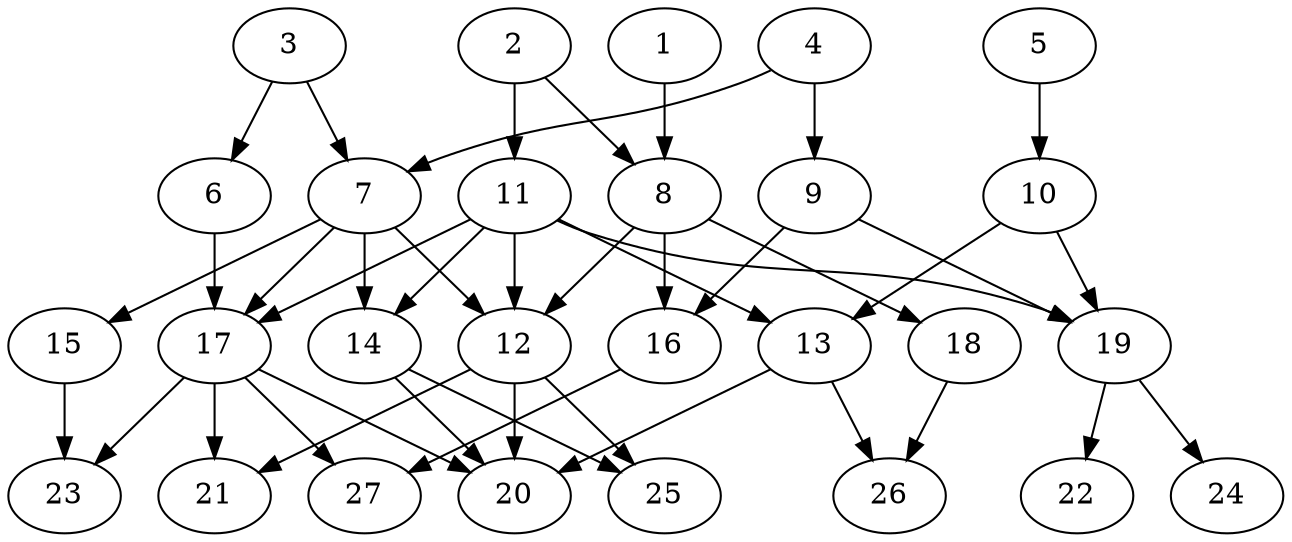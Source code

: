 // DAG (tier=2-normal, mode=data, n=27, ccr=0.424, fat=0.600, density=0.440, regular=0.575, jump=0.150, mindata=2097152, maxdata=16777216)
// DAG automatically generated by daggen at Sun Aug 24 16:33:34 2025
// /home/ermia/Project/Environments/daggen/bin/daggen --dot --ccr 0.424 --fat 0.600 --regular 0.575 --density 0.440 --jump 0.150 --mindata 2097152 --maxdata 16777216 -n 27 
digraph G {
  1 [size="1094244574329642112", alpha="0.10", expect_size="547122287164821056"]
  1 -> 8 [size ="411981852966912"]
  2 [size="35039444308269248", alpha="0.16", expect_size="17519722154134624"]
  2 -> 8 [size ="811406773452800"]
  2 -> 11 [size ="811406773452800"]
  3 [size="4554906401171967049728", alpha="0.13", expect_size="2277453200585983524864"]
  3 -> 6 [size ="2198246000689152"]
  3 -> 7 [size ="2198246000689152"]
  4 [size="14762993955834060", alpha="0.18", expect_size="7381496977917030"]
  4 -> 7 [size ="355182462369792"]
  4 -> 9 [size ="355182462369792"]
  5 [size="20870665933816728", alpha="0.10", expect_size="10435332966908364"]
  5 -> 10 [size ="440682971922432"]
  6 [size="452984832000000000000", alpha="0.13", expect_size="226492416000000000000"]
  6 -> 17 [size ="471859200000000"]
  7 [size="28991029248000000000", alpha="0.07", expect_size="14495514624000000000"]
  7 -> 12 [size ="75497472000000"]
  7 -> 14 [size ="75497472000000"]
  7 -> 15 [size ="75497472000000"]
  7 -> 17 [size ="75497472000000"]
  8 [size="4237585659572831387648", alpha="0.06", expect_size="2118792829786415693824"]
  8 -> 12 [size ="2094927416655872"]
  8 -> 16 [size ="2094927416655872"]
  8 -> 18 [size ="2094927416655872"]
  9 [size="163318573626113916928", alpha="0.15", expect_size="81659286813056958464"]
  9 -> 16 [size ="239027043172352"]
  9 -> 19 [size ="239027043172352"]
  10 [size="3118481308267606", alpha="0.01", expect_size="1559240654133803"]
  10 -> 13 [size ="65250963488768"]
  10 -> 19 [size ="65250963488768"]
  11 [size="1237682765397246464", alpha="0.01", expect_size="618841382698623232"]
  11 -> 12 [size ="1382562085732352"]
  11 -> 13 [size ="1382562085732352"]
  11 -> 14 [size ="1382562085732352"]
  11 -> 17 [size ="1382562085732352"]
  11 -> 19 [size ="1382562085732352"]
  12 [size="2605576209375038537728", alpha="0.03", expect_size="1302788104687519268864"]
  12 -> 20 [size ="1514813524017152"]
  12 -> 21 [size ="1514813524017152"]
  12 -> 25 [size ="1514813524017152"]
  13 [size="74073076257803280", alpha="0.04", expect_size="37036538128901640"]
  13 -> 20 [size ="1535626130227200"]
  13 -> 26 [size ="1535626130227200"]
  14 [size="87532169065758982144", alpha="0.05", expect_size="43766084532879491072"]
  14 -> 20 [size ="157713346592768"]
  14 -> 25 [size ="157713346592768"]
  15 [size="57731499085851848", alpha="0.17", expect_size="28865749542925924"]
  15 -> 23 [size ="1902313836904448"]
  16 [size="58094532462822232", alpha="0.19", expect_size="29047266231411116"]
  16 -> 27 [size ="1313867615436800"]
  17 [size="30554858920658075648", alpha="0.02", expect_size="15277429460329037824"]
  17 -> 20 [size ="78188612943872"]
  17 -> 21 [size ="78188612943872"]
  17 -> 23 [size ="78188612943872"]
  17 -> 27 [size ="78188612943872"]
  18 [size="27705630756897144", alpha="0.08", expect_size="13852815378448572"]
  18 -> 26 [size ="1141260857376768"]
  19 [size="785892997418421583872", alpha="0.06", expect_size="392946498709210791936"]
  19 -> 22 [size ="681290395287552"]
  19 -> 24 [size ="681290395287552"]
  20 [size="3297152508157770240", alpha="0.15", expect_size="1648576254078885120"]
  21 [size="99484545581056000000", alpha="0.07", expect_size="49742272790528000000"]
  22 [size="507980102687115968512", alpha="0.06", expect_size="253990051343557984256"]
  23 [size="2801942364722366", alpha="0.18", expect_size="1400971182361183"]
  24 [size="2468449472881264427008", alpha="0.17", expect_size="1234224736440632213504"]
  25 [size="665356470248032256", alpha="0.20", expect_size="332678235124016128"]
  26 [size="1354590339799451648", alpha="0.08", expect_size="677295169899725824"]
  27 [size="6045634221537351680", alpha="0.19", expect_size="3022817110768675840"]
}